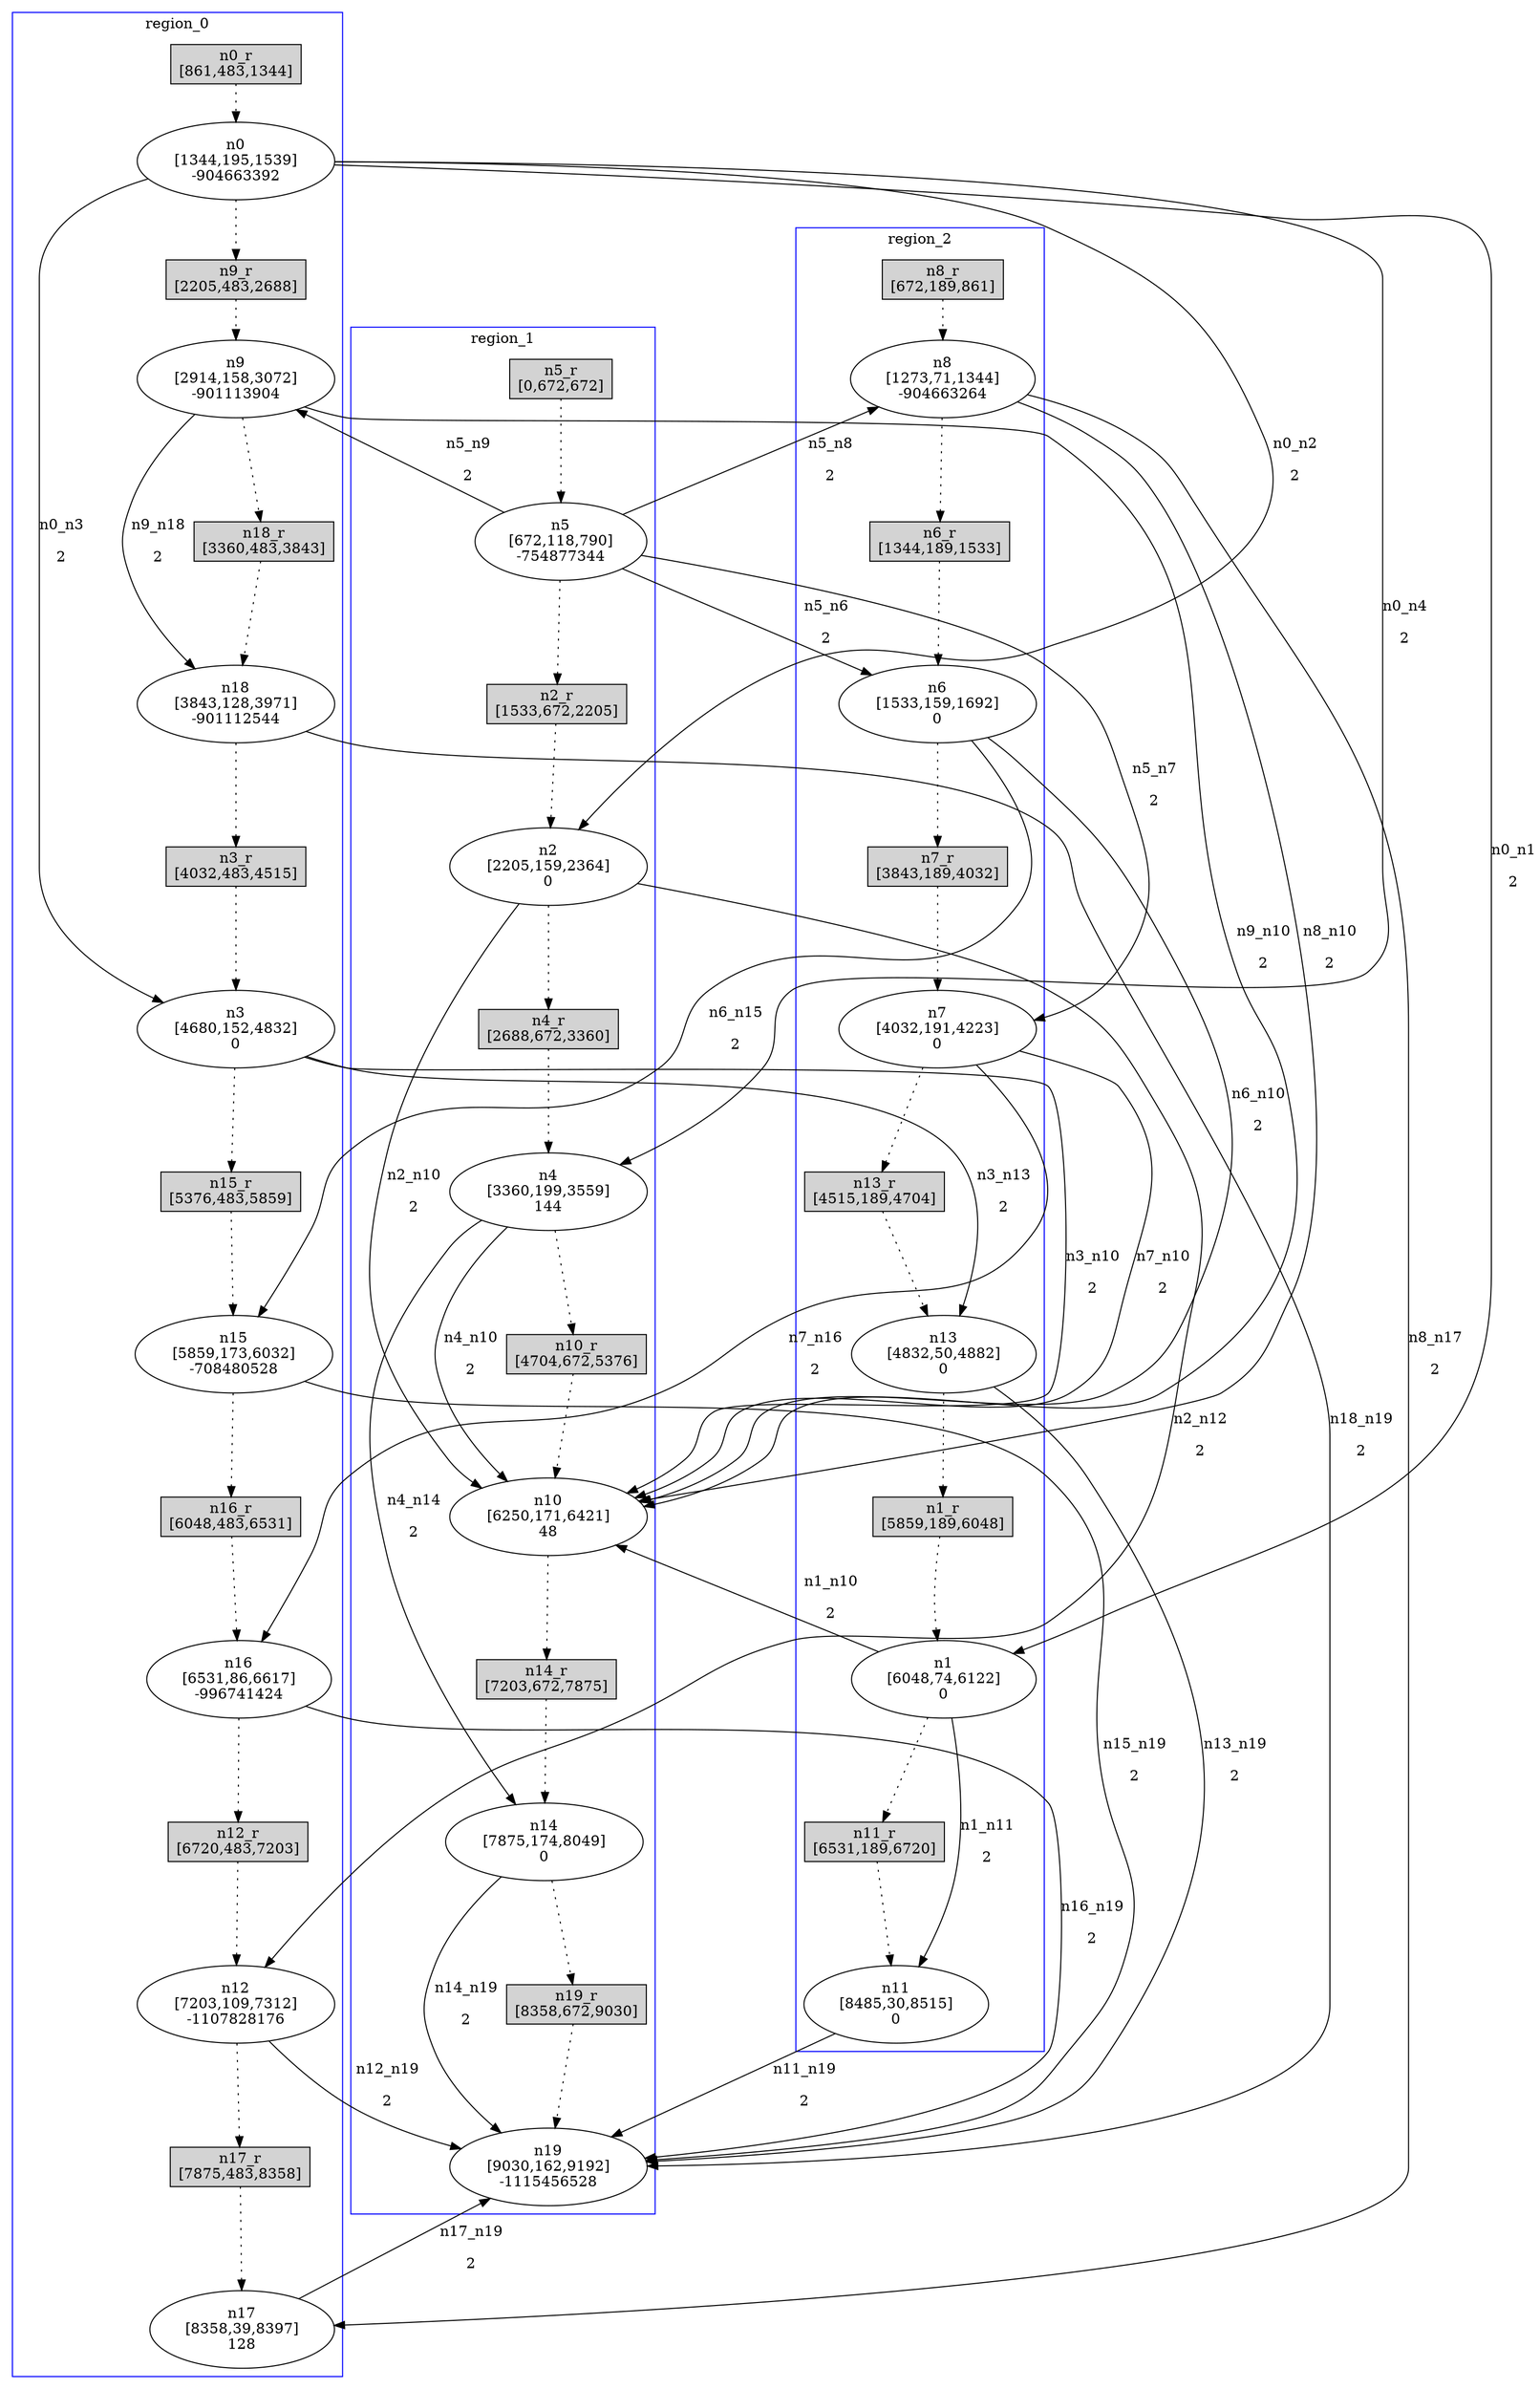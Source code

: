 //3-LSsolveMIPnSolStatus 9.
//4-SL 9192.
//5-LSsolveMIPsolveTime(double) 1800.03.
//6-reconfigurateNum(int) 20.
//7-reconfigurateTime(int) 9030.
digraph test_0 {
	size="28,40";
	subgraph cluster0 {
		stytle=filled;
		color=blue;
		label=region_0;
		n0_r [ shape = box, style = filled, label = "n0_r\n[861,483,1344]" ];
		n0 [ label="n0\n[1344,195,1539]\n-904663392" ];
		n0_r -> n0 [ style = dotted ];
		n9_r [ shape = box, style = filled, label = "n9_r\n[2205,483,2688]" ];
		n9 [ label="n9\n[2914,158,3072]\n-901113904" ];
		n9_r -> n9 [ style = dotted ];
		n18_r [ shape = box, style = filled, label = "n18_r\n[3360,483,3843]" ];
		n18 [ label="n18\n[3843,128,3971]\n-901112544" ];
		n18_r -> n18 [ style = dotted ];
		n3_r [ shape = box, style = filled, label = "n3_r\n[4032,483,4515]" ];
		n3 [ label="n3\n[4680,152,4832]\n0" ];
		n3_r -> n3 [ style = dotted ];
		n15_r [ shape = box, style = filled, label = "n15_r\n[5376,483,5859]" ];
		n15 [ label="n15\n[5859,173,6032]\n-708480528" ];
		n15_r -> n15 [ style = dotted ];
		n16_r [ shape = box, style = filled, label = "n16_r\n[6048,483,6531]" ];
		n16 [ label="n16\n[6531,86,6617]\n-996741424" ];
		n16_r -> n16 [ style = dotted ];
		n12_r [ shape = box, style = filled, label = "n12_r\n[6720,483,7203]" ];
		n12 [ label="n12\n[7203,109,7312]\n-1107828176" ];
		n12_r -> n12 [ style = dotted ];
		n17_r [ shape = box, style = filled, label = "n17_r\n[7875,483,8358]" ];
		n17 [ label="n17\n[8358,39,8397]\n128" ];
		n17_r -> n17 [ style = dotted ];
		n0 -> n9_r [ style = dotted ];
		n9 -> n18_r [ style = dotted ];
		n18 -> n3_r [ style = dotted ];
		n3 -> n15_r [ style = dotted ];
		n15 -> n16_r [ style = dotted ];
		n16 -> n12_r [ style = dotted ];
		n12 -> n17_r [ style = dotted ];
	}
	subgraph cluster1 {
		stytle=filled;
		color=blue;
		label=region_1;
		n5_r [ shape = box, style = filled, label = "n5_r\n[0,672,672]" ];
		n5 [ label="n5\n[672,118,790]\n-754877344" ];
		n5_r -> n5 [ style = dotted ];
		n2_r [ shape = box, style = filled, label = "n2_r\n[1533,672,2205]" ];
		n2 [ label="n2\n[2205,159,2364]\n0" ];
		n2_r -> n2 [ style = dotted ];
		n4_r [ shape = box, style = filled, label = "n4_r\n[2688,672,3360]" ];
		n4 [ label="n4\n[3360,199,3559]\n144" ];
		n4_r -> n4 [ style = dotted ];
		n10_r [ shape = box, style = filled, label = "n10_r\n[4704,672,5376]" ];
		n10 [ label="n10\n[6250,171,6421]\n48" ];
		n10_r -> n10 [ style = dotted ];
		n14_r [ shape = box, style = filled, label = "n14_r\n[7203,672,7875]" ];
		n14 [ label="n14\n[7875,174,8049]\n0" ];
		n14_r -> n14 [ style = dotted ];
		n19_r [ shape = box, style = filled, label = "n19_r\n[8358,672,9030]" ];
		n19 [ label="n19\n[9030,162,9192]\n-1115456528" ];
		n19_r -> n19 [ style = dotted ];
		n5 -> n2_r [ style = dotted ];
		n2 -> n4_r [ style = dotted ];
		n4 -> n10_r [ style = dotted ];
		n10 -> n14_r [ style = dotted ];
		n14 -> n19_r [ style = dotted ];
	}
	subgraph cluster2 {
		stytle=filled;
		color=blue;
		label=region_2;
		n8_r [ shape = box, style = filled, label = "n8_r\n[672,189,861]" ];
		n8 [ label="n8\n[1273,71,1344]\n-904663264" ];
		n8_r -> n8 [ style = dotted ];
		n6_r [ shape = box, style = filled, label = "n6_r\n[1344,189,1533]" ];
		n6 [ label="n6\n[1533,159,1692]\n0" ];
		n6_r -> n6 [ style = dotted ];
		n7_r [ shape = box, style = filled, label = "n7_r\n[3843,189,4032]" ];
		n7 [ label="n7\n[4032,191,4223]\n0" ];
		n7_r -> n7 [ style = dotted ];
		n13_r [ shape = box, style = filled, label = "n13_r\n[4515,189,4704]" ];
		n13 [ label="n13\n[4832,50,4882]\n0" ];
		n13_r -> n13 [ style = dotted ];
		n1_r [ shape = box, style = filled, label = "n1_r\n[5859,189,6048]" ];
		n1 [ label="n1\n[6048,74,6122]\n0" ];
		n1_r -> n1 [ style = dotted ];
		n11_r [ shape = box, style = filled, label = "n11_r\n[6531,189,6720]" ];
		n11 [ label="n11\n[8485,30,8515]\n0" ];
		n11_r -> n11 [ style = dotted ];
		n8 -> n6_r [ style = dotted ];
		n6 -> n7_r [ style = dotted ];
		n7 -> n13_r [ style = dotted ];
		n13 -> n1_r [ style = dotted ];
		n1 -> n11_r [ style = dotted ];
	}
	n0 -> n1 [ label="n0_n1\n2" ];
	n0 -> n2 [ label="n0_n2\n2" ];
	n0 -> n3 [ label="n0_n3\n2" ];
	n0 -> n4 [ label="n0_n4\n2" ];
	n1 -> n10 [ label="n1_n10\n2" ];
	n1 -> n11 [ label="n1_n11\n2" ];
	n2 -> n10 [ label="n2_n10\n2" ];
	n2 -> n12 [ label="n2_n12\n2" ];
	n3 -> n10 [ label="n3_n10\n2" ];
	n3 -> n13 [ label="n3_n13\n2" ];
	n4 -> n10 [ label="n4_n10\n2" ];
	n4 -> n14 [ label="n4_n14\n2" ];
	n11 -> n19 [ label="n11_n19\n2" ];
	n12 -> n19 [ label="n12_n19\n2" ];
	n13 -> n19 [ label="n13_n19\n2" ];
	n14 -> n19 [ label="n14_n19\n2" ];
	n5 -> n6 [ label="n5_n6\n2" ];
	n5 -> n7 [ label="n5_n7\n2" ];
	n5 -> n8 [ label="n5_n8\n2" ];
	n5 -> n9 [ label="n5_n9\n2" ];
	n6 -> n10 [ label="n6_n10\n2" ];
	n6 -> n15 [ label="n6_n15\n2" ];
	n7 -> n10 [ label="n7_n10\n2" ];
	n7 -> n16 [ label="n7_n16\n2" ];
	n8 -> n10 [ label="n8_n10\n2" ];
	n8 -> n17 [ label="n8_n17\n2" ];
	n9 -> n10 [ label="n9_n10\n2" ];
	n9 -> n18 [ label="n9_n18\n2" ];
	n15 -> n19 [ label="n15_n19\n2" ];
	n16 -> n19 [ label="n16_n19\n2" ];
	n17 -> n19 [ label="n17_n19\n2" ];
	n18 -> n19 [ label="n18_n19\n2" ];
}
